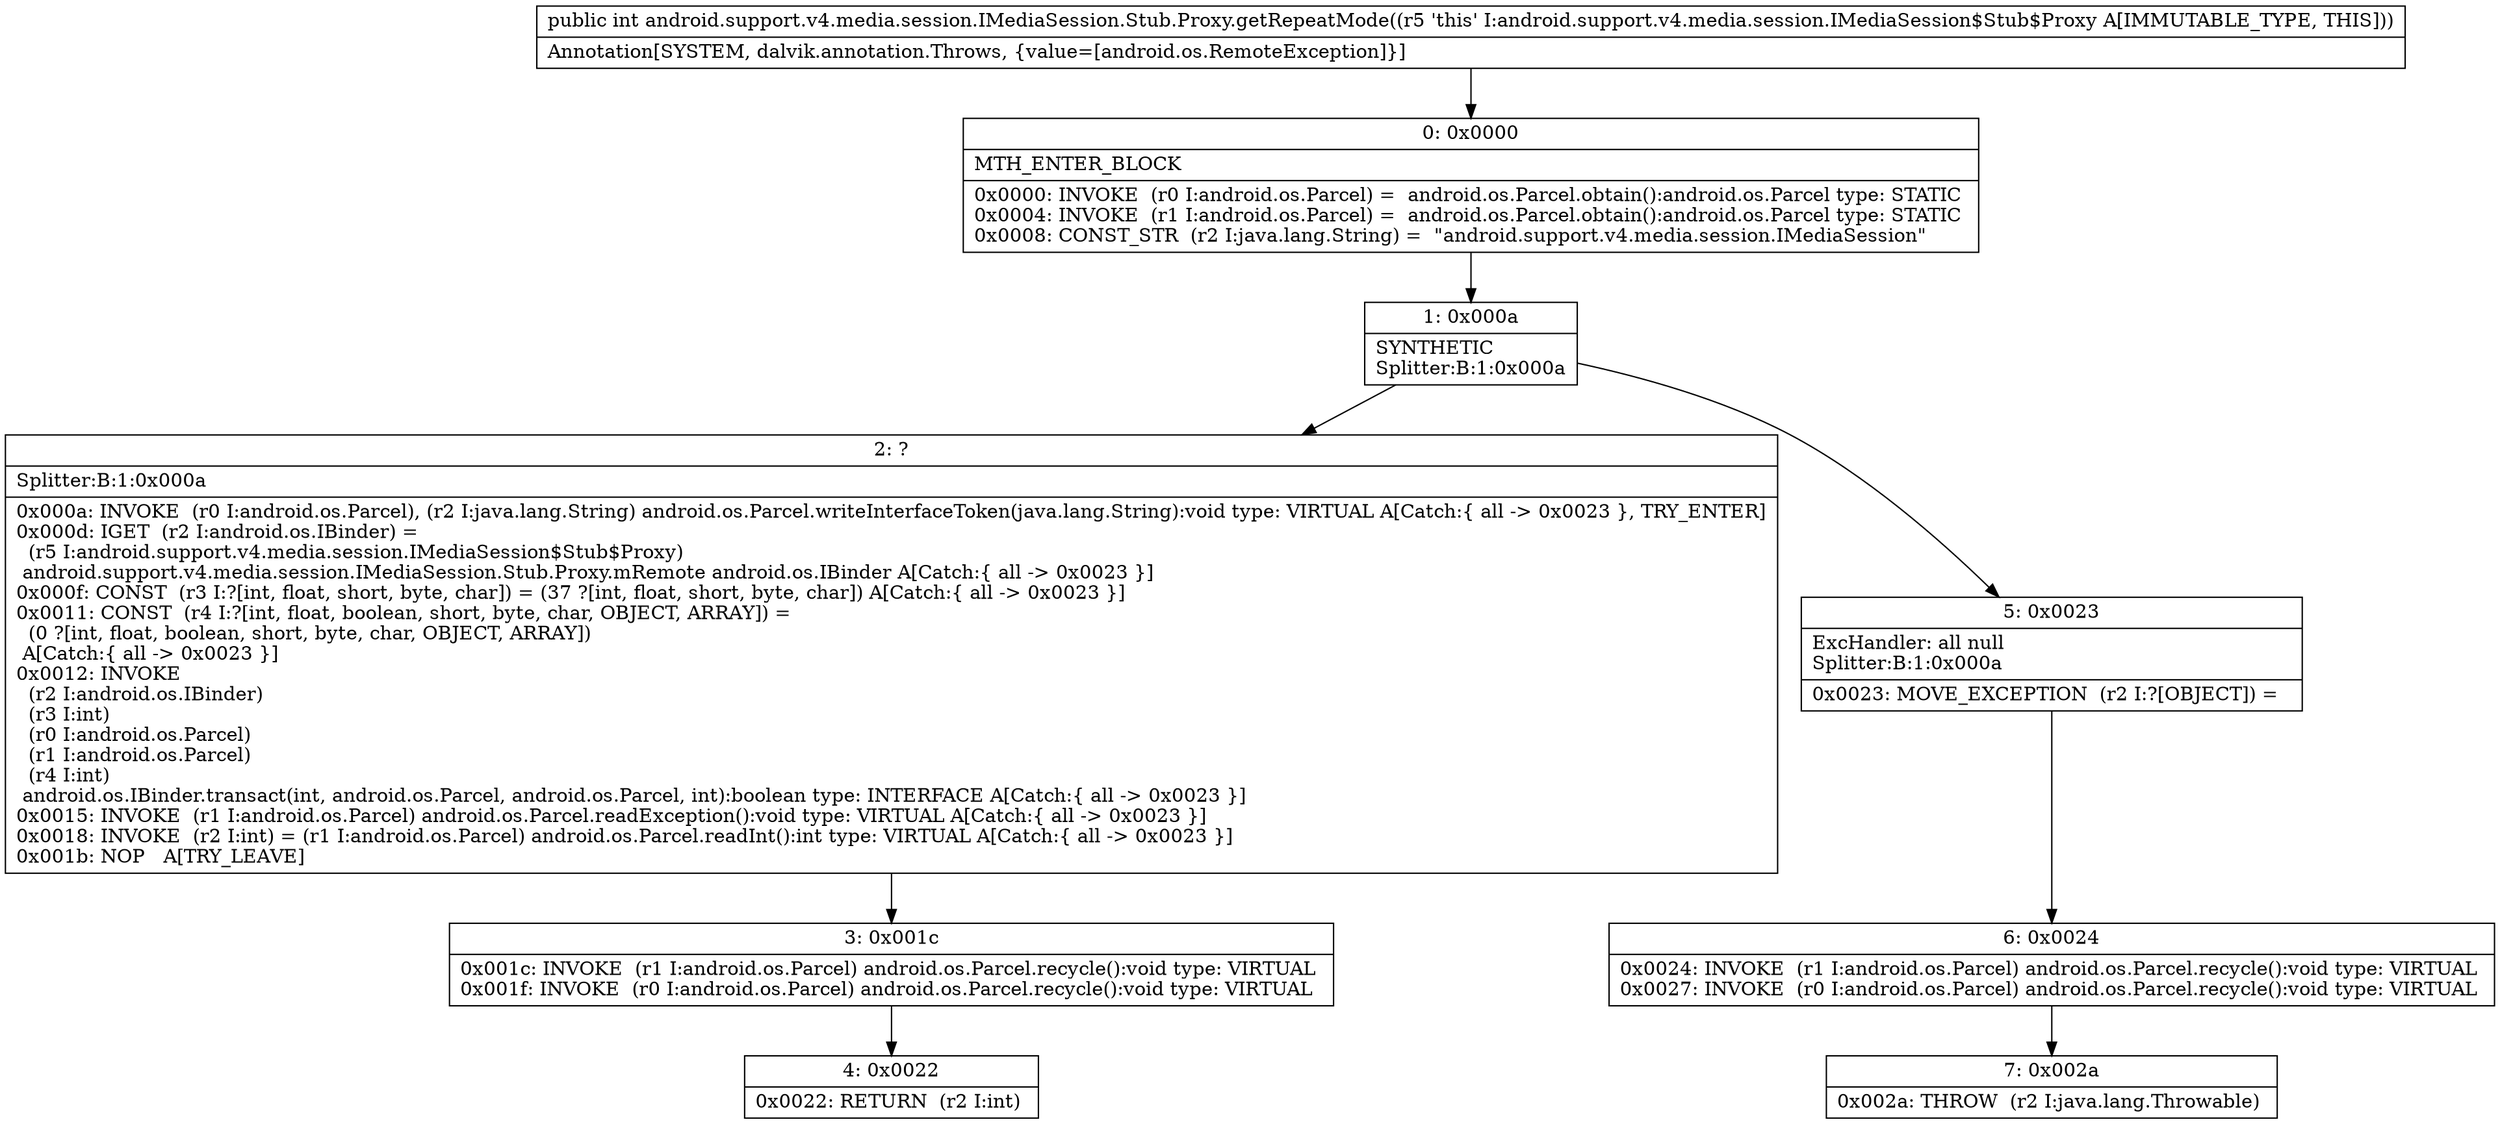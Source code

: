 digraph "CFG forandroid.support.v4.media.session.IMediaSession.Stub.Proxy.getRepeatMode()I" {
Node_0 [shape=record,label="{0\:\ 0x0000|MTH_ENTER_BLOCK\l|0x0000: INVOKE  (r0 I:android.os.Parcel) =  android.os.Parcel.obtain():android.os.Parcel type: STATIC \l0x0004: INVOKE  (r1 I:android.os.Parcel) =  android.os.Parcel.obtain():android.os.Parcel type: STATIC \l0x0008: CONST_STR  (r2 I:java.lang.String) =  \"android.support.v4.media.session.IMediaSession\" \l}"];
Node_1 [shape=record,label="{1\:\ 0x000a|SYNTHETIC\lSplitter:B:1:0x000a\l}"];
Node_2 [shape=record,label="{2\:\ ?|Splitter:B:1:0x000a\l|0x000a: INVOKE  (r0 I:android.os.Parcel), (r2 I:java.lang.String) android.os.Parcel.writeInterfaceToken(java.lang.String):void type: VIRTUAL A[Catch:\{ all \-\> 0x0023 \}, TRY_ENTER]\l0x000d: IGET  (r2 I:android.os.IBinder) = \l  (r5 I:android.support.v4.media.session.IMediaSession$Stub$Proxy)\l android.support.v4.media.session.IMediaSession.Stub.Proxy.mRemote android.os.IBinder A[Catch:\{ all \-\> 0x0023 \}]\l0x000f: CONST  (r3 I:?[int, float, short, byte, char]) = (37 ?[int, float, short, byte, char]) A[Catch:\{ all \-\> 0x0023 \}]\l0x0011: CONST  (r4 I:?[int, float, boolean, short, byte, char, OBJECT, ARRAY]) = \l  (0 ?[int, float, boolean, short, byte, char, OBJECT, ARRAY])\l A[Catch:\{ all \-\> 0x0023 \}]\l0x0012: INVOKE  \l  (r2 I:android.os.IBinder)\l  (r3 I:int)\l  (r0 I:android.os.Parcel)\l  (r1 I:android.os.Parcel)\l  (r4 I:int)\l android.os.IBinder.transact(int, android.os.Parcel, android.os.Parcel, int):boolean type: INTERFACE A[Catch:\{ all \-\> 0x0023 \}]\l0x0015: INVOKE  (r1 I:android.os.Parcel) android.os.Parcel.readException():void type: VIRTUAL A[Catch:\{ all \-\> 0x0023 \}]\l0x0018: INVOKE  (r2 I:int) = (r1 I:android.os.Parcel) android.os.Parcel.readInt():int type: VIRTUAL A[Catch:\{ all \-\> 0x0023 \}]\l0x001b: NOP   A[TRY_LEAVE]\l}"];
Node_3 [shape=record,label="{3\:\ 0x001c|0x001c: INVOKE  (r1 I:android.os.Parcel) android.os.Parcel.recycle():void type: VIRTUAL \l0x001f: INVOKE  (r0 I:android.os.Parcel) android.os.Parcel.recycle():void type: VIRTUAL \l}"];
Node_4 [shape=record,label="{4\:\ 0x0022|0x0022: RETURN  (r2 I:int) \l}"];
Node_5 [shape=record,label="{5\:\ 0x0023|ExcHandler: all null\lSplitter:B:1:0x000a\l|0x0023: MOVE_EXCEPTION  (r2 I:?[OBJECT]) =  \l}"];
Node_6 [shape=record,label="{6\:\ 0x0024|0x0024: INVOKE  (r1 I:android.os.Parcel) android.os.Parcel.recycle():void type: VIRTUAL \l0x0027: INVOKE  (r0 I:android.os.Parcel) android.os.Parcel.recycle():void type: VIRTUAL \l}"];
Node_7 [shape=record,label="{7\:\ 0x002a|0x002a: THROW  (r2 I:java.lang.Throwable) \l}"];
MethodNode[shape=record,label="{public int android.support.v4.media.session.IMediaSession.Stub.Proxy.getRepeatMode((r5 'this' I:android.support.v4.media.session.IMediaSession$Stub$Proxy A[IMMUTABLE_TYPE, THIS]))  | Annotation[SYSTEM, dalvik.annotation.Throws, \{value=[android.os.RemoteException]\}]\l}"];
MethodNode -> Node_0;
Node_0 -> Node_1;
Node_1 -> Node_2;
Node_1 -> Node_5;
Node_2 -> Node_3;
Node_3 -> Node_4;
Node_5 -> Node_6;
Node_6 -> Node_7;
}

